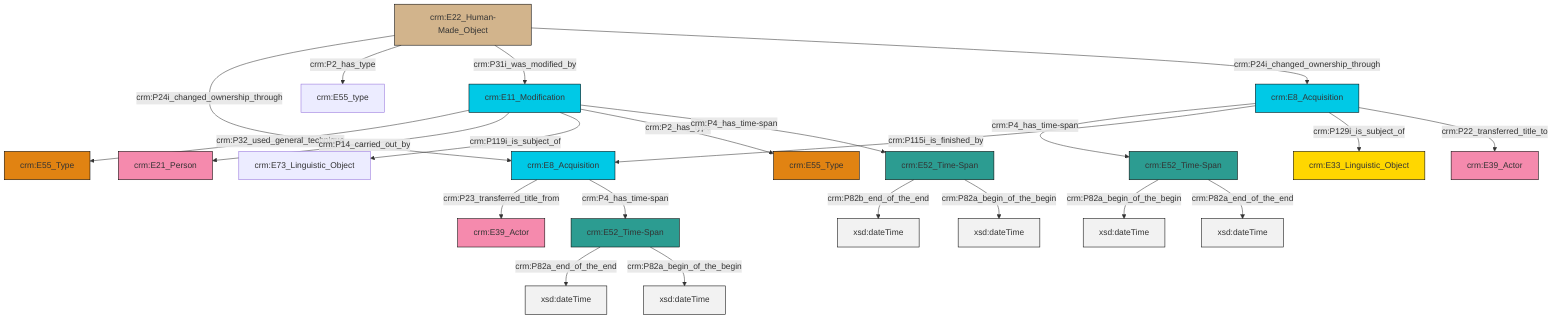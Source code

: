 graph TD
classDef Literal fill:#f2f2f2,stroke:#000000;
classDef CRM_Entity fill:#FFFFFF,stroke:#000000;
classDef Temporal_Entity fill:#00C9E6, stroke:#000000;
classDef Type fill:#E18312, stroke:#000000;
classDef Time-Span fill:#2C9C91, stroke:#000000;
classDef Appellation fill:#FFEB7F, stroke:#000000;
classDef Place fill:#008836, stroke:#000000;
classDef Persistent_Item fill:#B266B2, stroke:#000000;
classDef Conceptual_Object fill:#FFD700, stroke:#000000;
classDef Physical_Thing fill:#D2B48C, stroke:#000000;
classDef Actor fill:#f58aad, stroke:#000000;
classDef PC_Classes fill:#4ce600, stroke:#000000;
classDef Multi fill:#cccccc,stroke:#000000;

0["crm:E52_Time-Span"]:::Time-Span -->|crm:P82a_begin_of_the_begin| 1[xsd:dateTime]:::Literal
2["crm:E8_Acquisition"]:::Temporal_Entity -->|crm:P23_transferred_title_from| 3["crm:E39_Actor"]:::Actor
4["crm:E11_Modification"]:::Temporal_Entity -->|crm:P32_used_general_technique| 5["crm:E55_Type"]:::Type
8["crm:E8_Acquisition"]:::Temporal_Entity -->|crm:P4_has_time-span| 0["crm:E52_Time-Span"]:::Time-Span
4["crm:E11_Modification"]:::Temporal_Entity -->|crm:P14_carried_out_by| 9["crm:E21_Person"]:::Actor
10["crm:E52_Time-Span"]:::Time-Span -->|crm:P82a_end_of_the_end| 11[xsd:dateTime]:::Literal
8["crm:E8_Acquisition"]:::Temporal_Entity -->|crm:P115i_is_finished_by| 2["crm:E8_Acquisition"]:::Temporal_Entity
10["crm:E52_Time-Span"]:::Time-Span -->|crm:P82a_begin_of_the_begin| 17[xsd:dateTime]:::Literal
8["crm:E8_Acquisition"]:::Temporal_Entity -->|crm:P129i_is_subject_of| 6["crm:E33_Linguistic_Object"]:::Conceptual_Object
15["crm:E52_Time-Span"]:::Time-Span -->|crm:P82b_end_of_the_end| 18[xsd:dateTime]:::Literal
19["crm:E22_Human-Made_Object"]:::Physical_Thing -->|crm:P24i_changed_ownership_through| 2["crm:E8_Acquisition"]:::Temporal_Entity
4["crm:E11_Modification"]:::Temporal_Entity -->|crm:P119i_is_subject_of| 20["crm:E73_Linguistic_Object"]:::Default
4["crm:E11_Modification"]:::Temporal_Entity -->|crm:P2_has_type| 21["crm:E55_Type"]:::Type
8["crm:E8_Acquisition"]:::Temporal_Entity -->|crm:P22_transferred_title_to| 22["crm:E39_Actor"]:::Actor
19["crm:E22_Human-Made_Object"]:::Physical_Thing -->|crm:P2_has_type| 26["crm:E55_type"]:::Default
19["crm:E22_Human-Made_Object"]:::Physical_Thing -->|crm:P31i_was_modified_by| 4["crm:E11_Modification"]:::Temporal_Entity
19["crm:E22_Human-Made_Object"]:::Physical_Thing -->|crm:P24i_changed_ownership_through| 8["crm:E8_Acquisition"]:::Temporal_Entity
0["crm:E52_Time-Span"]:::Time-Span -->|crm:P82a_end_of_the_end| 32[xsd:dateTime]:::Literal
2["crm:E8_Acquisition"]:::Temporal_Entity -->|crm:P4_has_time-span| 10["crm:E52_Time-Span"]:::Time-Span
15["crm:E52_Time-Span"]:::Time-Span -->|crm:P82a_begin_of_the_begin| 35[xsd:dateTime]:::Literal
4["crm:E11_Modification"]:::Temporal_Entity -->|crm:P4_has_time-span| 15["crm:E52_Time-Span"]:::Time-Span